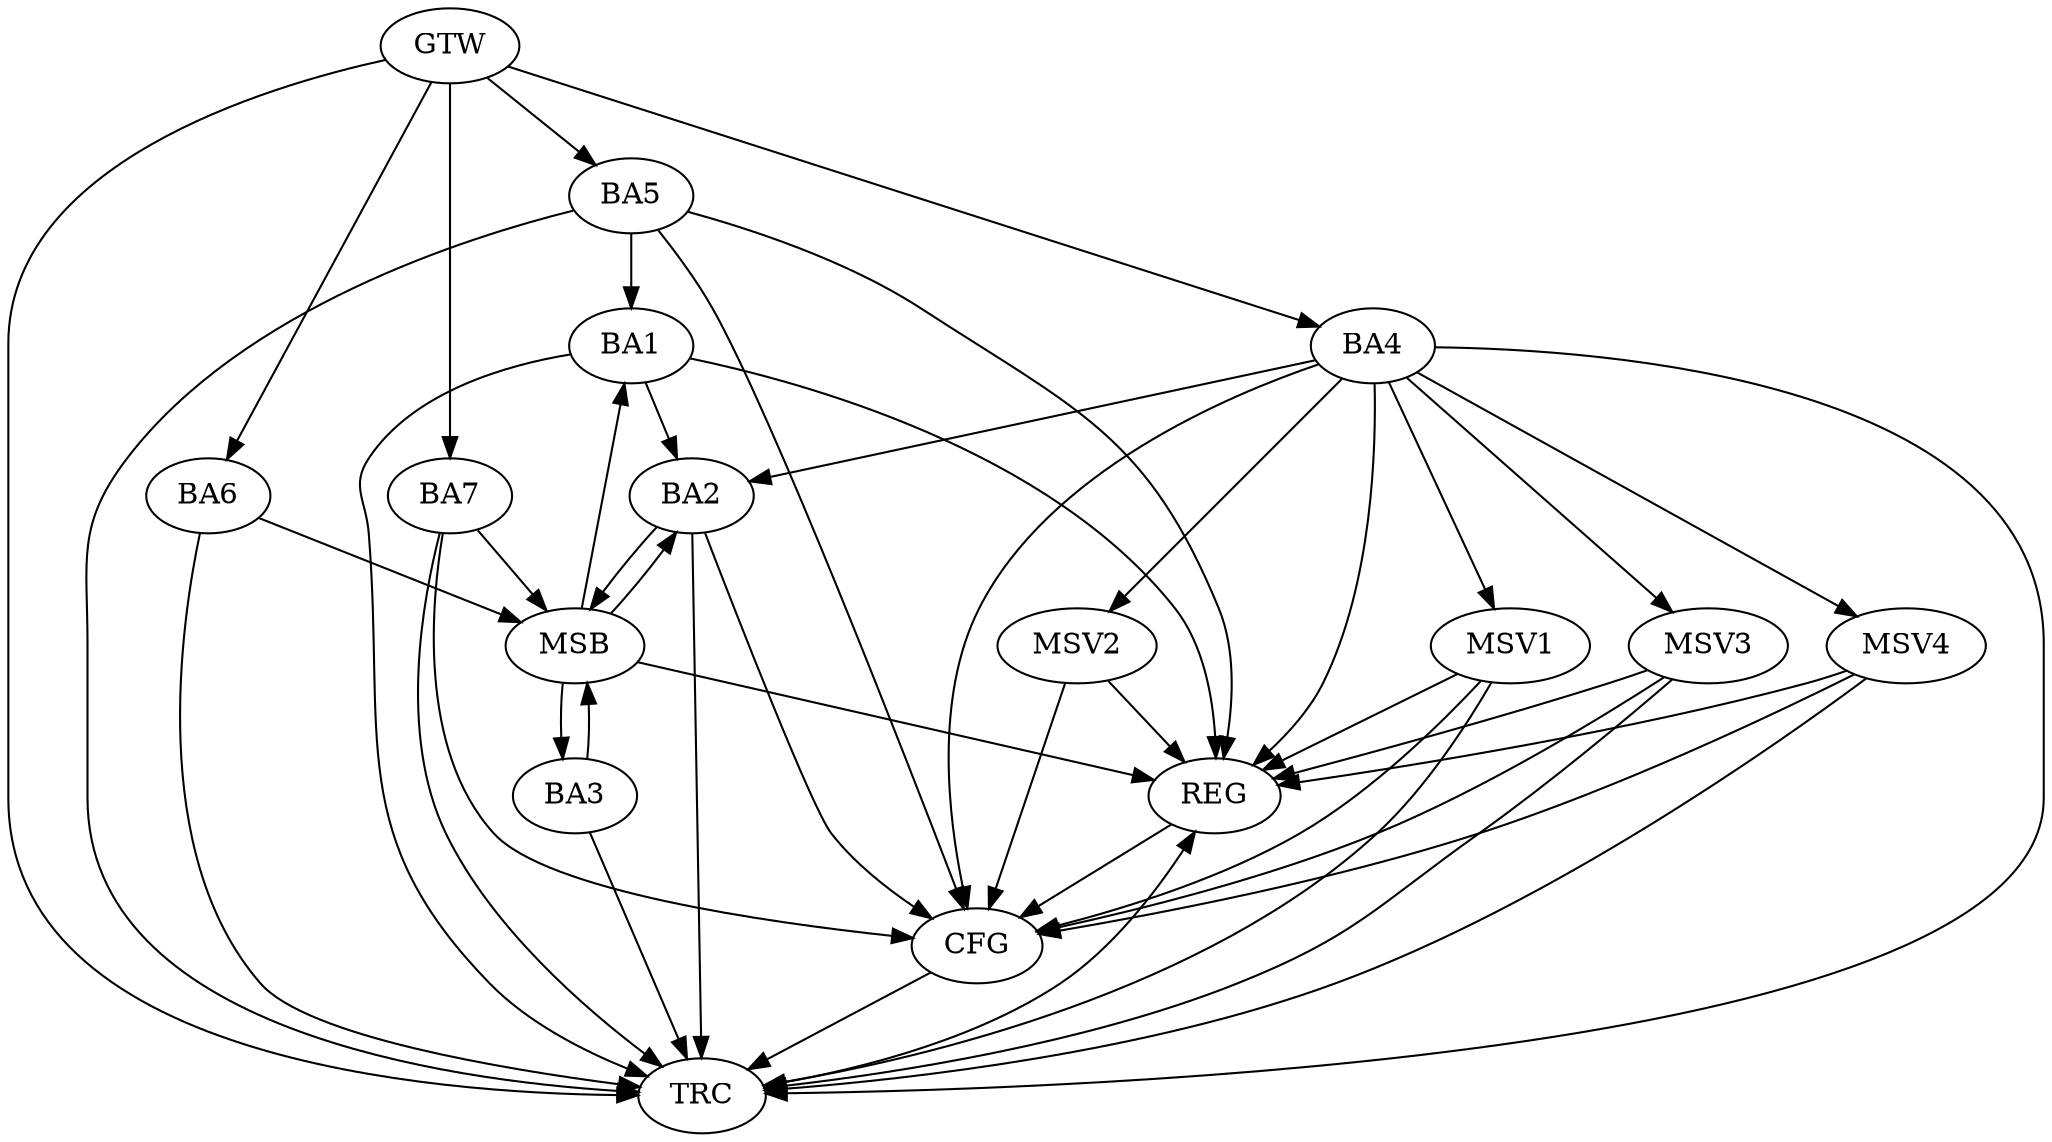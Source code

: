strict digraph G {
  BA1 [ label="BA1" ];
  BA2 [ label="BA2" ];
  BA3 [ label="BA3" ];
  BA4 [ label="BA4" ];
  BA5 [ label="BA5" ];
  BA6 [ label="BA6" ];
  BA7 [ label="BA7" ];
  GTW [ label="GTW" ];
  REG [ label="REG" ];
  MSB [ label="MSB" ];
  CFG [ label="CFG" ];
  TRC [ label="TRC" ];
  MSV1 [ label="MSV1" ];
  MSV2 [ label="MSV2" ];
  MSV3 [ label="MSV3" ];
  MSV4 [ label="MSV4" ];
  BA1 -> BA2;
  BA4 -> BA2;
  BA5 -> BA1;
  GTW -> BA4;
  GTW -> BA5;
  GTW -> BA6;
  GTW -> BA7;
  BA1 -> REG;
  BA4 -> REG;
  BA5 -> REG;
  BA2 -> MSB;
  MSB -> BA1;
  MSB -> REG;
  BA3 -> MSB;
  BA6 -> MSB;
  MSB -> BA2;
  BA7 -> MSB;
  MSB -> BA3;
  BA4 -> CFG;
  BA7 -> CFG;
  BA5 -> CFG;
  BA2 -> CFG;
  REG -> CFG;
  BA1 -> TRC;
  BA2 -> TRC;
  BA3 -> TRC;
  BA4 -> TRC;
  BA5 -> TRC;
  BA6 -> TRC;
  BA7 -> TRC;
  GTW -> TRC;
  CFG -> TRC;
  TRC -> REG;
  BA4 -> MSV1;
  MSV1 -> REG;
  MSV1 -> TRC;
  MSV1 -> CFG;
  BA4 -> MSV2;
  MSV2 -> REG;
  MSV2 -> CFG;
  BA4 -> MSV3;
  MSV3 -> REG;
  MSV3 -> TRC;
  MSV3 -> CFG;
  BA4 -> MSV4;
  MSV4 -> REG;
  MSV4 -> TRC;
  MSV4 -> CFG;
}
